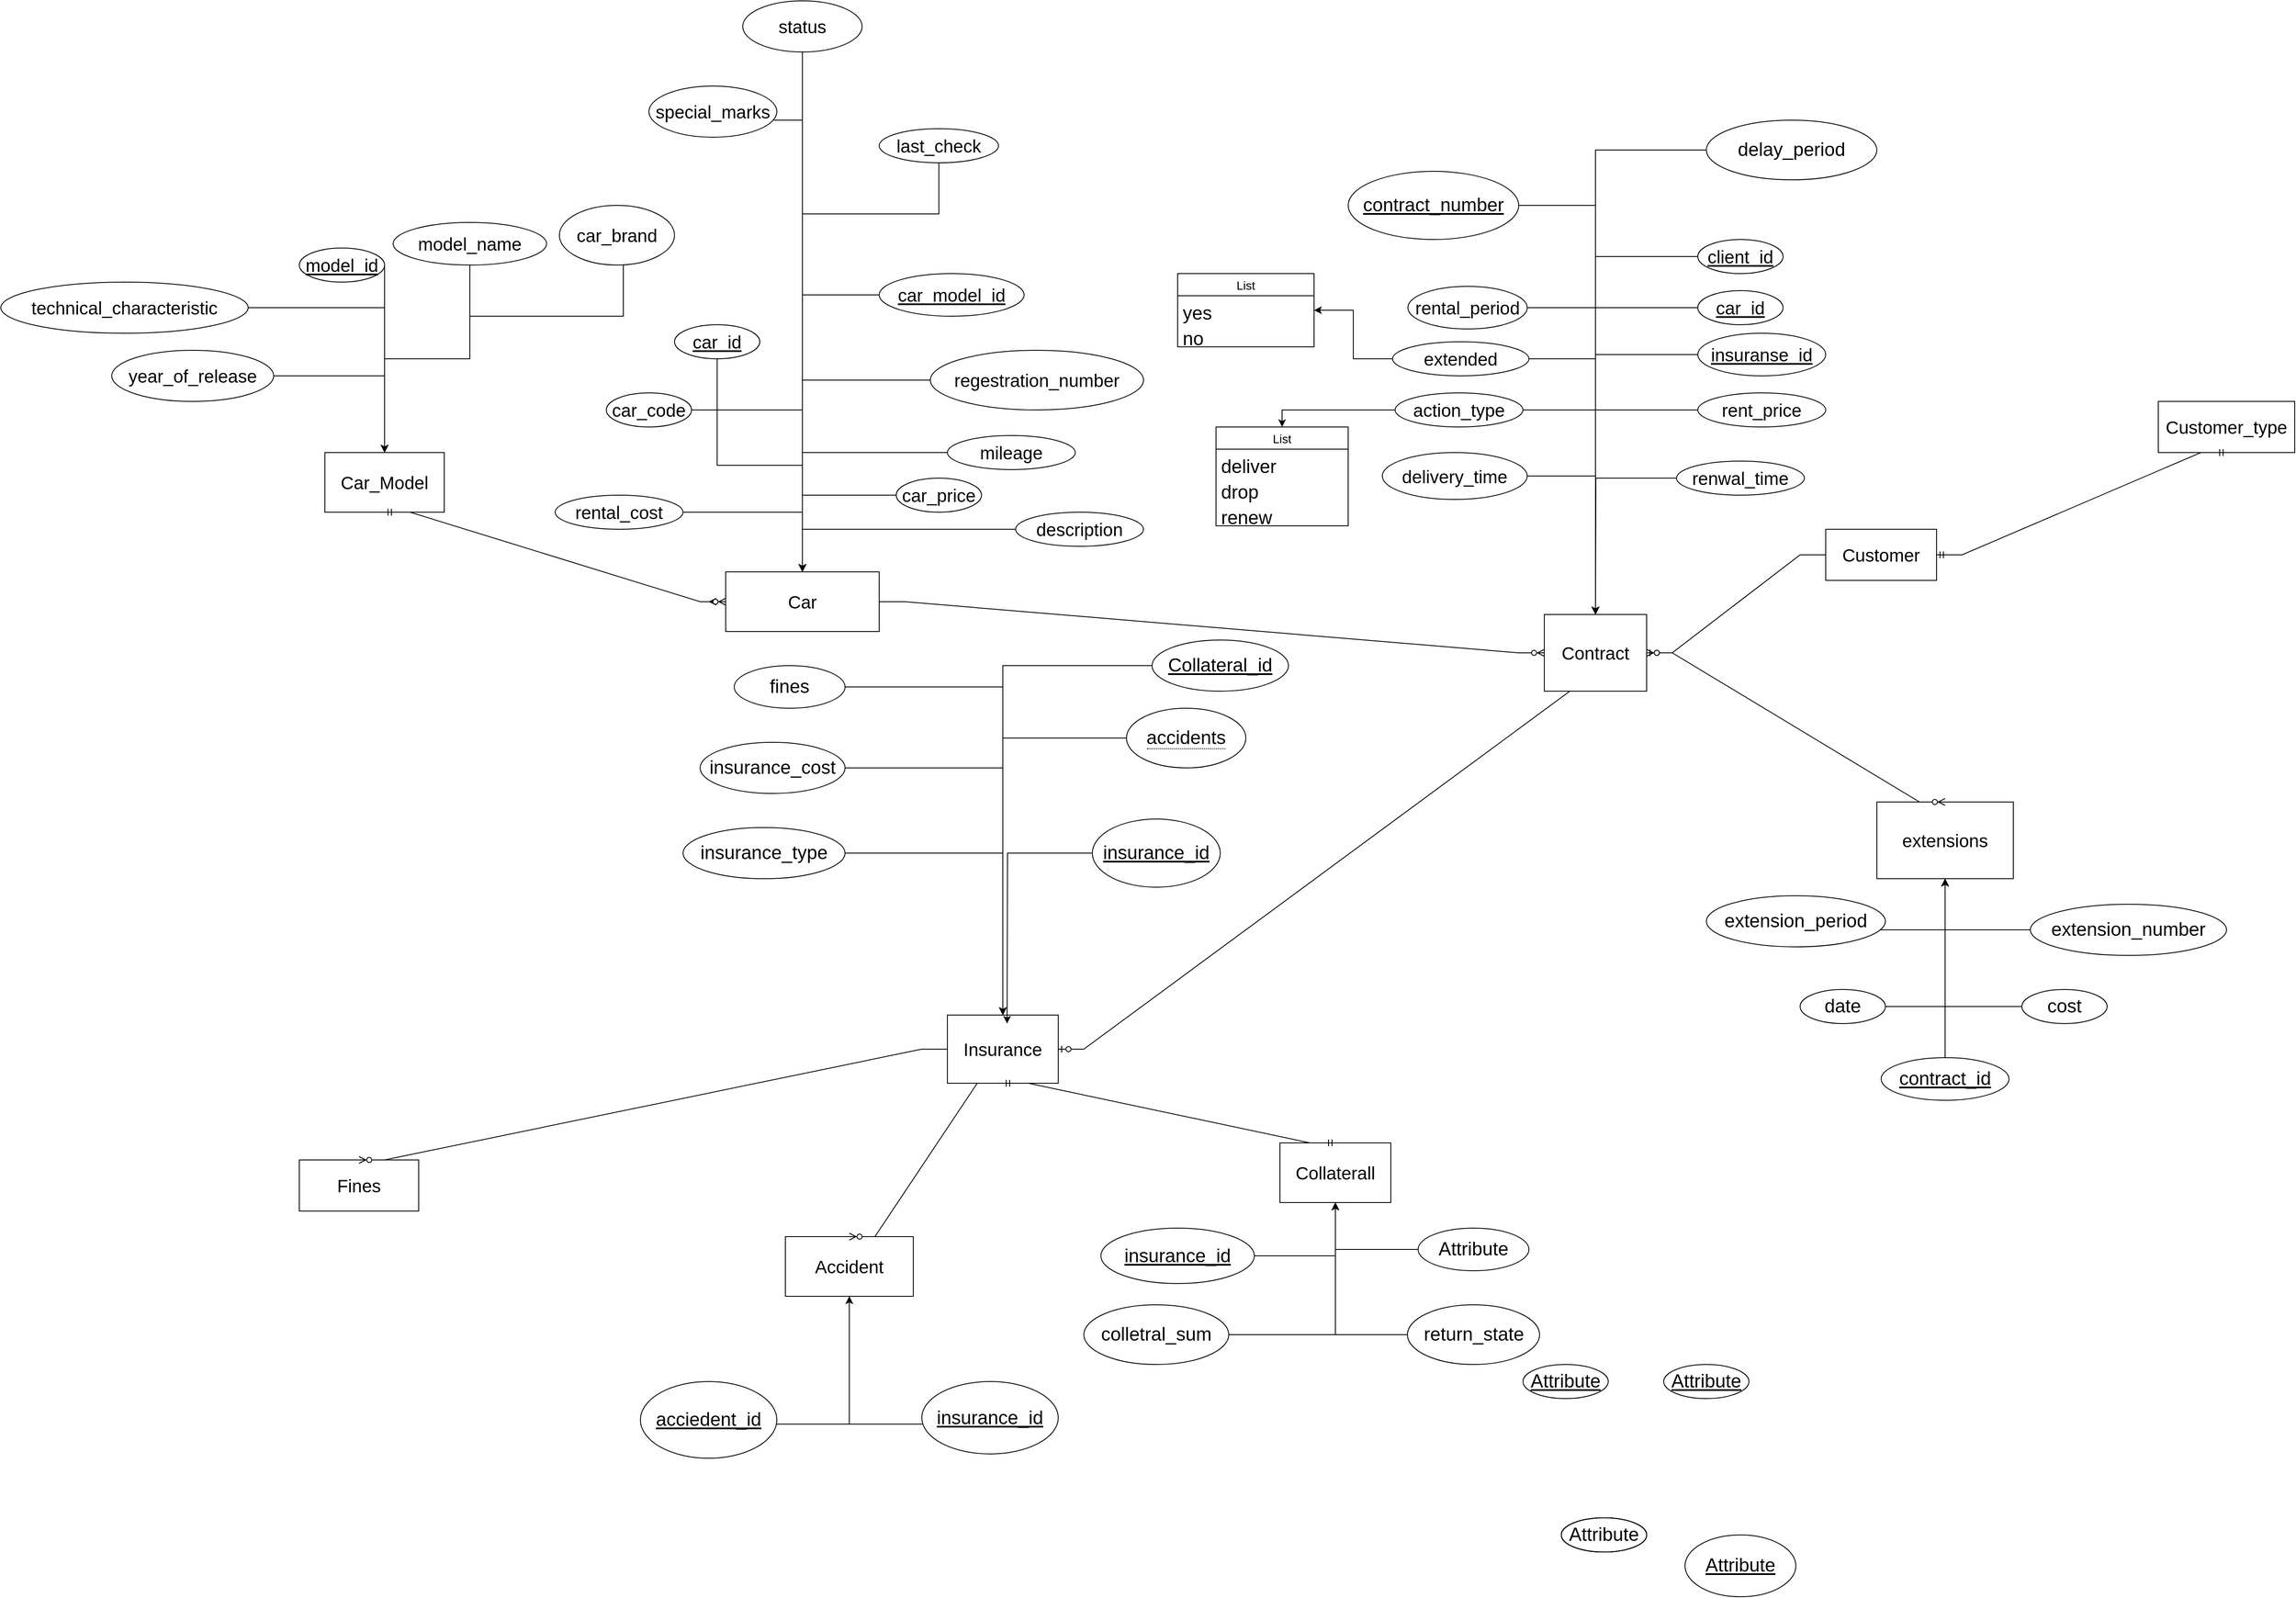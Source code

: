 <mxfile version="20.8.23" type="github">
  <diagram name="Page-1" id="c5Qs1fe_TahpSrvyswAb">
    <mxGraphModel dx="3450" dy="2068" grid="1" gridSize="10" guides="1" tooltips="1" connect="1" arrows="1" fold="1" page="1" pageScale="1" pageWidth="850" pageHeight="1100" math="0" shadow="0">
      <root>
        <mxCell id="0" />
        <mxCell id="1" parent="0" />
        <mxCell id="9st94taExiHI-cQ8P2Am-2" value="&lt;font style=&quot;font-size: 21px;&quot;&gt;Car_Model&lt;/font&gt;" style="whiteSpace=wrap;html=1;align=center;fontSize=21;" parent="1" vertex="1">
          <mxGeometry x="-700" y="90" width="140" height="70" as="geometry" />
        </mxCell>
        <mxCell id="jrU6bskP71OSV7Gtdk1E-54" style="edgeStyle=orthogonalEdgeStyle;rounded=0;orthogonalLoop=1;jettySize=auto;html=1;fontSize=21;" edge="1" parent="1" source="9st94taExiHI-cQ8P2Am-3">
          <mxGeometry relative="1" as="geometry">
            <mxPoint x="-250" y="265" as="targetPoint" />
          </mxGeometry>
        </mxCell>
        <mxCell id="9st94taExiHI-cQ8P2Am-3" value="Car" style="whiteSpace=wrap;html=1;align=center;fontSize=21;" parent="1" vertex="1">
          <mxGeometry x="-230" y="230" width="180" height="70" as="geometry" />
        </mxCell>
        <mxCell id="wySBqlVNY9lb9sF1hxtn-11" value="Insurance" style="whiteSpace=wrap;html=1;align=center;fontSize=21;" parent="1" vertex="1">
          <mxGeometry x="30" y="750" width="130" height="80" as="geometry" />
        </mxCell>
        <mxCell id="wySBqlVNY9lb9sF1hxtn-12" value="Customer" style="whiteSpace=wrap;html=1;align=center;fontSize=21;" parent="1" vertex="1">
          <mxGeometry x="1060" y="180" width="130" height="60" as="geometry" />
        </mxCell>
        <mxCell id="wySBqlVNY9lb9sF1hxtn-13" value="Customer_type" style="whiteSpace=wrap;html=1;align=center;fontSize=21;" parent="1" vertex="1">
          <mxGeometry x="1450" y="30" width="160" height="60" as="geometry" />
        </mxCell>
        <mxCell id="wySBqlVNY9lb9sF1hxtn-14" value="Contract" style="whiteSpace=wrap;html=1;align=center;fontSize=21;" parent="1" vertex="1">
          <mxGeometry x="730" y="280" width="120" height="90" as="geometry" />
        </mxCell>
        <mxCell id="wySBqlVNY9lb9sF1hxtn-29" value="Collaterall" style="whiteSpace=wrap;html=1;align=center;fontSize=21;" parent="1" vertex="1">
          <mxGeometry x="420" y="900" width="130" height="70" as="geometry" />
        </mxCell>
        <mxCell id="wySBqlVNY9lb9sF1hxtn-46" value="Accident" style="whiteSpace=wrap;html=1;align=center;fontSize=21;" parent="1" vertex="1">
          <mxGeometry x="-160" y="1010" width="150" height="70" as="geometry" />
        </mxCell>
        <mxCell id="wySBqlVNY9lb9sF1hxtn-47" value="Fines" style="whiteSpace=wrap;html=1;align=center;fontSize=21;" parent="1" vertex="1">
          <mxGeometry x="-730" y="920" width="140" height="60" as="geometry" />
        </mxCell>
        <mxCell id="jrU6bskP71OSV7Gtdk1E-12" value="" style="edgeStyle=entityRelationEdgeStyle;fontSize=21;html=1;endArrow=ERmandOne;startArrow=ERmandOne;rounded=0;exitX=0.5;exitY=1;exitDx=0;exitDy=0;" edge="1" parent="1" source="wySBqlVNY9lb9sF1hxtn-13" target="wySBqlVNY9lb9sF1hxtn-12">
          <mxGeometry width="100" height="100" relative="1" as="geometry">
            <mxPoint x="745" y="60" as="sourcePoint" />
            <mxPoint x="535" y="170" as="targetPoint" />
          </mxGeometry>
        </mxCell>
        <mxCell id="jrU6bskP71OSV7Gtdk1E-19" value="" style="edgeStyle=entityRelationEdgeStyle;fontSize=21;html=1;endArrow=ERmandOne;startArrow=ERmandOne;rounded=0;entryX=0.5;entryY=1;entryDx=0;entryDy=0;exitX=0.5;exitY=0;exitDx=0;exitDy=0;" edge="1" parent="1" source="wySBqlVNY9lb9sF1hxtn-29" target="wySBqlVNY9lb9sF1hxtn-11">
          <mxGeometry width="100" height="100" relative="1" as="geometry">
            <mxPoint x="130" y="820" as="sourcePoint" />
            <mxPoint x="230" y="720" as="targetPoint" />
          </mxGeometry>
        </mxCell>
        <mxCell id="jrU6bskP71OSV7Gtdk1E-21" value="" style="edgeStyle=entityRelationEdgeStyle;fontSize=12;html=1;endArrow=ERzeroToMany;endFill=1;rounded=0;exitX=1;exitY=0.5;exitDx=0;exitDy=0;entryX=0;entryY=0.5;entryDx=0;entryDy=0;" edge="1" parent="1" source="9st94taExiHI-cQ8P2Am-3" target="wySBqlVNY9lb9sF1hxtn-14">
          <mxGeometry width="100" height="100" relative="1" as="geometry">
            <mxPoint x="400" y="290" as="sourcePoint" />
            <mxPoint x="500" y="190" as="targetPoint" />
          </mxGeometry>
        </mxCell>
        <mxCell id="jrU6bskP71OSV7Gtdk1E-22" value="" style="edgeStyle=entityRelationEdgeStyle;fontSize=12;html=1;endArrow=ERzeroToMany;endFill=1;rounded=0;exitX=0;exitY=0.5;exitDx=0;exitDy=0;entryX=1;entryY=0.5;entryDx=0;entryDy=0;" edge="1" parent="1" source="wySBqlVNY9lb9sF1hxtn-12" target="wySBqlVNY9lb9sF1hxtn-14">
          <mxGeometry width="100" height="100" relative="1" as="geometry">
            <mxPoint x="400" y="290" as="sourcePoint" />
            <mxPoint x="500" y="190" as="targetPoint" />
          </mxGeometry>
        </mxCell>
        <mxCell id="jrU6bskP71OSV7Gtdk1E-36" style="edgeStyle=orthogonalEdgeStyle;rounded=0;orthogonalLoop=1;jettySize=auto;html=1;fontSize=21;" edge="1" parent="1" source="jrU6bskP71OSV7Gtdk1E-35" target="9st94taExiHI-cQ8P2Am-2">
          <mxGeometry relative="1" as="geometry" />
        </mxCell>
        <mxCell id="jrU6bskP71OSV7Gtdk1E-35" value="year_of_release" style="ellipse;whiteSpace=wrap;html=1;align=center;fontSize=21;" vertex="1" parent="1">
          <mxGeometry x="-950" y="-30" width="190" height="60" as="geometry" />
        </mxCell>
        <mxCell id="jrU6bskP71OSV7Gtdk1E-42" style="edgeStyle=orthogonalEdgeStyle;rounded=0;orthogonalLoop=1;jettySize=auto;html=1;entryX=0.5;entryY=0;entryDx=0;entryDy=0;fontSize=21;" edge="1" parent="1" source="jrU6bskP71OSV7Gtdk1E-38" target="9st94taExiHI-cQ8P2Am-2">
          <mxGeometry relative="1" as="geometry" />
        </mxCell>
        <mxCell id="jrU6bskP71OSV7Gtdk1E-38" value="model_name" style="ellipse;whiteSpace=wrap;html=1;align=center;fontSize=21;" vertex="1" parent="1">
          <mxGeometry x="-620" y="-180" width="180" height="50" as="geometry" />
        </mxCell>
        <mxCell id="jrU6bskP71OSV7Gtdk1E-44" style="edgeStyle=orthogonalEdgeStyle;rounded=0;orthogonalLoop=1;jettySize=auto;html=1;entryX=0.5;entryY=0;entryDx=0;entryDy=0;fontSize=21;" edge="1" parent="1" source="jrU6bskP71OSV7Gtdk1E-39" target="9st94taExiHI-cQ8P2Am-2">
          <mxGeometry relative="1" as="geometry">
            <Array as="points">
              <mxPoint x="-350" y="-70" />
              <mxPoint x="-530" y="-70" />
              <mxPoint x="-530" y="-20" />
              <mxPoint x="-630" y="-20" />
            </Array>
          </mxGeometry>
        </mxCell>
        <mxCell id="jrU6bskP71OSV7Gtdk1E-39" value="car_brand" style="ellipse;whiteSpace=wrap;html=1;align=center;fontSize=21;" vertex="1" parent="1">
          <mxGeometry x="-425" y="-200" width="135" height="70" as="geometry" />
        </mxCell>
        <mxCell id="jrU6bskP71OSV7Gtdk1E-41" style="edgeStyle=orthogonalEdgeStyle;rounded=0;orthogonalLoop=1;jettySize=auto;html=1;entryX=0.5;entryY=0;entryDx=0;entryDy=0;fontSize=21;" edge="1" parent="1" source="jrU6bskP71OSV7Gtdk1E-40" target="9st94taExiHI-cQ8P2Am-2">
          <mxGeometry relative="1" as="geometry">
            <Array as="points">
              <mxPoint x="-630" y="30" />
              <mxPoint x="-630" y="30" />
            </Array>
          </mxGeometry>
        </mxCell>
        <mxCell id="jrU6bskP71OSV7Gtdk1E-40" value="model_id" style="ellipse;whiteSpace=wrap;html=1;align=center;fontStyle=4;fontSize=21;" vertex="1" parent="1">
          <mxGeometry x="-730" y="-150" width="100" height="40" as="geometry" />
        </mxCell>
        <mxCell id="jrU6bskP71OSV7Gtdk1E-55" style="edgeStyle=orthogonalEdgeStyle;rounded=0;orthogonalLoop=1;jettySize=auto;html=1;fontSize=21;" edge="1" parent="1" source="jrU6bskP71OSV7Gtdk1E-45" target="9st94taExiHI-cQ8P2Am-3">
          <mxGeometry relative="1" as="geometry">
            <Array as="points">
              <mxPoint x="-140" y="80" />
              <mxPoint x="-140" y="80" />
            </Array>
          </mxGeometry>
        </mxCell>
        <mxCell id="jrU6bskP71OSV7Gtdk1E-45" value="car_model_id" style="ellipse;whiteSpace=wrap;html=1;align=center;fontStyle=4;fontSize=21;" vertex="1" parent="1">
          <mxGeometry x="-50" y="-120" width="170" height="50" as="geometry" />
        </mxCell>
        <mxCell id="jrU6bskP71OSV7Gtdk1E-60" style="edgeStyle=orthogonalEdgeStyle;rounded=0;orthogonalLoop=1;jettySize=auto;html=1;entryX=0.5;entryY=0;entryDx=0;entryDy=0;fontSize=21;" edge="1" parent="1" source="jrU6bskP71OSV7Gtdk1E-47" target="9st94taExiHI-cQ8P2Am-3">
          <mxGeometry relative="1" as="geometry" />
        </mxCell>
        <mxCell id="jrU6bskP71OSV7Gtdk1E-47" value="car_code" style="ellipse;whiteSpace=wrap;html=1;align=center;fontSize=21;" vertex="1" parent="1">
          <mxGeometry x="-370" y="20" width="100" height="40" as="geometry" />
        </mxCell>
        <mxCell id="jrU6bskP71OSV7Gtdk1E-57" style="edgeStyle=orthogonalEdgeStyle;rounded=0;orthogonalLoop=1;jettySize=auto;html=1;entryX=0.5;entryY=0;entryDx=0;entryDy=0;fontSize=21;" edge="1" parent="1" source="jrU6bskP71OSV7Gtdk1E-48" target="9st94taExiHI-cQ8P2Am-3">
          <mxGeometry relative="1" as="geometry" />
        </mxCell>
        <mxCell id="jrU6bskP71OSV7Gtdk1E-48" value="mileage" style="ellipse;whiteSpace=wrap;html=1;align=center;fontSize=21;" vertex="1" parent="1">
          <mxGeometry x="30" y="70" width="150" height="40" as="geometry" />
        </mxCell>
        <mxCell id="jrU6bskP71OSV7Gtdk1E-59" style="edgeStyle=orthogonalEdgeStyle;rounded=0;orthogonalLoop=1;jettySize=auto;html=1;fontSize=21;" edge="1" parent="1" source="jrU6bskP71OSV7Gtdk1E-49" target="9st94taExiHI-cQ8P2Am-3">
          <mxGeometry relative="1" as="geometry" />
        </mxCell>
        <mxCell id="jrU6bskP71OSV7Gtdk1E-49" value="regestration_number" style="ellipse;whiteSpace=wrap;html=1;align=center;fontSize=21;" vertex="1" parent="1">
          <mxGeometry x="10" y="-30" width="250" height="70" as="geometry" />
        </mxCell>
        <mxCell id="jrU6bskP71OSV7Gtdk1E-61" style="edgeStyle=orthogonalEdgeStyle;rounded=0;orthogonalLoop=1;jettySize=auto;html=1;entryX=0.5;entryY=0;entryDx=0;entryDy=0;fontSize=21;" edge="1" parent="1" source="jrU6bskP71OSV7Gtdk1E-50" target="9st94taExiHI-cQ8P2Am-3">
          <mxGeometry relative="1" as="geometry" />
        </mxCell>
        <mxCell id="jrU6bskP71OSV7Gtdk1E-50" value="rental_cost" style="ellipse;whiteSpace=wrap;html=1;align=center;fontSize=21;" vertex="1" parent="1">
          <mxGeometry x="-430" y="140" width="150" height="40" as="geometry" />
        </mxCell>
        <mxCell id="jrU6bskP71OSV7Gtdk1E-58" style="edgeStyle=orthogonalEdgeStyle;rounded=0;orthogonalLoop=1;jettySize=auto;html=1;entryX=0.5;entryY=0;entryDx=0;entryDy=0;fontSize=21;" edge="1" parent="1" source="jrU6bskP71OSV7Gtdk1E-51" target="9st94taExiHI-cQ8P2Am-3">
          <mxGeometry relative="1" as="geometry" />
        </mxCell>
        <mxCell id="jrU6bskP71OSV7Gtdk1E-51" value="car_price" style="ellipse;whiteSpace=wrap;html=1;align=center;fontSize=21;" vertex="1" parent="1">
          <mxGeometry x="-30" y="120" width="100" height="40" as="geometry" />
        </mxCell>
        <mxCell id="jrU6bskP71OSV7Gtdk1E-56" style="edgeStyle=orthogonalEdgeStyle;rounded=0;orthogonalLoop=1;jettySize=auto;html=1;fontSize=21;" edge="1" parent="1" source="jrU6bskP71OSV7Gtdk1E-52" target="9st94taExiHI-cQ8P2Am-3">
          <mxGeometry relative="1" as="geometry" />
        </mxCell>
        <mxCell id="jrU6bskP71OSV7Gtdk1E-52" value="car_id" style="ellipse;whiteSpace=wrap;html=1;align=center;fontStyle=4;fontSize=21;" vertex="1" parent="1">
          <mxGeometry x="-290" y="-60" width="100" height="40" as="geometry" />
        </mxCell>
        <mxCell id="jrU6bskP71OSV7Gtdk1E-53" value="" style="edgeStyle=entityRelationEdgeStyle;fontSize=12;html=1;endArrow=ERzeroToMany;startArrow=ERmandOne;rounded=0;exitX=0.5;exitY=1;exitDx=0;exitDy=0;" edge="1" parent="1" source="9st94taExiHI-cQ8P2Am-2" target="9st94taExiHI-cQ8P2Am-3">
          <mxGeometry width="100" height="100" relative="1" as="geometry">
            <mxPoint x="-720" y="210" as="sourcePoint" />
            <mxPoint x="-230" y="260" as="targetPoint" />
          </mxGeometry>
        </mxCell>
        <mxCell id="jrU6bskP71OSV7Gtdk1E-66" style="edgeStyle=orthogonalEdgeStyle;rounded=0;orthogonalLoop=1;jettySize=auto;html=1;entryX=0.5;entryY=0;entryDx=0;entryDy=0;fontSize=21;" edge="1" parent="1" source="jrU6bskP71OSV7Gtdk1E-62" target="9st94taExiHI-cQ8P2Am-2">
          <mxGeometry relative="1" as="geometry" />
        </mxCell>
        <mxCell id="jrU6bskP71OSV7Gtdk1E-62" value="technical_characteristic" style="ellipse;whiteSpace=wrap;html=1;align=center;fontSize=21;" vertex="1" parent="1">
          <mxGeometry x="-1080" y="-110" width="290" height="60" as="geometry" />
        </mxCell>
        <mxCell id="jrU6bskP71OSV7Gtdk1E-70" style="edgeStyle=orthogonalEdgeStyle;rounded=0;orthogonalLoop=1;jettySize=auto;html=1;entryX=0.5;entryY=0;entryDx=0;entryDy=0;fontSize=21;" edge="1" parent="1" source="jrU6bskP71OSV7Gtdk1E-67" target="9st94taExiHI-cQ8P2Am-3">
          <mxGeometry relative="1" as="geometry">
            <Array as="points">
              <mxPoint x="20" y="-190" />
              <mxPoint x="-140" y="-190" />
            </Array>
          </mxGeometry>
        </mxCell>
        <mxCell id="jrU6bskP71OSV7Gtdk1E-67" value="last_check" style="ellipse;whiteSpace=wrap;html=1;align=center;fontSize=21;" vertex="1" parent="1">
          <mxGeometry x="-50" y="-290" width="140" height="40" as="geometry" />
        </mxCell>
        <mxCell id="jrU6bskP71OSV7Gtdk1E-71" style="edgeStyle=orthogonalEdgeStyle;rounded=0;orthogonalLoop=1;jettySize=auto;html=1;entryX=0.5;entryY=0;entryDx=0;entryDy=0;fontSize=21;" edge="1" parent="1" source="jrU6bskP71OSV7Gtdk1E-68" target="9st94taExiHI-cQ8P2Am-3">
          <mxGeometry relative="1" as="geometry" />
        </mxCell>
        <mxCell id="jrU6bskP71OSV7Gtdk1E-68" value="description" style="ellipse;whiteSpace=wrap;html=1;align=center;fontSize=21;" vertex="1" parent="1">
          <mxGeometry x="110" y="160" width="150" height="40" as="geometry" />
        </mxCell>
        <mxCell id="jrU6bskP71OSV7Gtdk1E-74" style="edgeStyle=orthogonalEdgeStyle;rounded=0;orthogonalLoop=1;jettySize=auto;html=1;entryX=0.5;entryY=0;entryDx=0;entryDy=0;fontSize=21;" edge="1" parent="1" source="jrU6bskP71OSV7Gtdk1E-73" target="9st94taExiHI-cQ8P2Am-3">
          <mxGeometry relative="1" as="geometry">
            <Array as="points">
              <mxPoint x="-140" y="-300" />
            </Array>
          </mxGeometry>
        </mxCell>
        <mxCell id="jrU6bskP71OSV7Gtdk1E-73" value="special_marks" style="ellipse;whiteSpace=wrap;html=1;align=center;fontSize=21;" vertex="1" parent="1">
          <mxGeometry x="-320" y="-340" width="150" height="60" as="geometry" />
        </mxCell>
        <mxCell id="jrU6bskP71OSV7Gtdk1E-78" style="edgeStyle=orthogonalEdgeStyle;rounded=0;orthogonalLoop=1;jettySize=auto;html=1;fontSize=21;" edge="1" parent="1" source="jrU6bskP71OSV7Gtdk1E-76" target="9st94taExiHI-cQ8P2Am-3">
          <mxGeometry relative="1" as="geometry" />
        </mxCell>
        <mxCell id="jrU6bskP71OSV7Gtdk1E-76" value="status" style="ellipse;whiteSpace=wrap;html=1;align=center;fontSize=21;" vertex="1" parent="1">
          <mxGeometry x="-210" y="-440" width="140" height="60" as="geometry" />
        </mxCell>
        <mxCell id="jrU6bskP71OSV7Gtdk1E-105" style="edgeStyle=orthogonalEdgeStyle;rounded=0;orthogonalLoop=1;jettySize=auto;html=1;fontSize=21;" edge="1" parent="1" source="jrU6bskP71OSV7Gtdk1E-88" target="wySBqlVNY9lb9sF1hxtn-14">
          <mxGeometry relative="1" as="geometry" />
        </mxCell>
        <mxCell id="jrU6bskP71OSV7Gtdk1E-88" value="rental_period" style="ellipse;whiteSpace=wrap;html=1;align=center;fontSize=21;" vertex="1" parent="1">
          <mxGeometry x="570" y="-105" width="140" height="50" as="geometry" />
        </mxCell>
        <mxCell id="jrU6bskP71OSV7Gtdk1E-98" style="edgeStyle=orthogonalEdgeStyle;rounded=0;orthogonalLoop=1;jettySize=auto;html=1;entryX=0.5;entryY=0;entryDx=0;entryDy=0;fontSize=21;" edge="1" parent="1" source="jrU6bskP71OSV7Gtdk1E-89" target="wySBqlVNY9lb9sF1hxtn-14">
          <mxGeometry relative="1" as="geometry" />
        </mxCell>
        <mxCell id="jrU6bskP71OSV7Gtdk1E-89" value="delivery_time" style="ellipse;whiteSpace=wrap;html=1;align=center;fontSize=21;" vertex="1" parent="1">
          <mxGeometry x="540" y="90" width="170" height="55" as="geometry" />
        </mxCell>
        <mxCell id="jrU6bskP71OSV7Gtdk1E-106" style="edgeStyle=orthogonalEdgeStyle;rounded=0;orthogonalLoop=1;jettySize=auto;html=1;entryX=0.5;entryY=0;entryDx=0;entryDy=0;fontSize=21;" edge="1" parent="1" source="jrU6bskP71OSV7Gtdk1E-90" target="wySBqlVNY9lb9sF1hxtn-14">
          <mxGeometry relative="1" as="geometry" />
        </mxCell>
        <mxCell id="jrU6bskP71OSV7Gtdk1E-90" value="car_id" style="ellipse;whiteSpace=wrap;html=1;align=center;fontStyle=4;fontSize=21;" vertex="1" parent="1">
          <mxGeometry x="910" y="-100" width="100" height="40" as="geometry" />
        </mxCell>
        <mxCell id="jrU6bskP71OSV7Gtdk1E-107" style="edgeStyle=orthogonalEdgeStyle;rounded=0;orthogonalLoop=1;jettySize=auto;html=1;fontSize=21;" edge="1" parent="1" source="jrU6bskP71OSV7Gtdk1E-91" target="wySBqlVNY9lb9sF1hxtn-14">
          <mxGeometry relative="1" as="geometry" />
        </mxCell>
        <mxCell id="jrU6bskP71OSV7Gtdk1E-91" value="client_id" style="ellipse;whiteSpace=wrap;html=1;align=center;fontStyle=4;fontSize=21;" vertex="1" parent="1">
          <mxGeometry x="910" y="-160" width="100" height="40" as="geometry" />
        </mxCell>
        <mxCell id="jrU6bskP71OSV7Gtdk1E-104" style="edgeStyle=orthogonalEdgeStyle;rounded=0;orthogonalLoop=1;jettySize=auto;html=1;entryX=0.5;entryY=0;entryDx=0;entryDy=0;fontSize=21;" edge="1" parent="1" source="jrU6bskP71OSV7Gtdk1E-92" target="wySBqlVNY9lb9sF1hxtn-14">
          <mxGeometry relative="1" as="geometry" />
        </mxCell>
        <mxCell id="jrU6bskP71OSV7Gtdk1E-92" value="insuranse_id" style="ellipse;whiteSpace=wrap;html=1;align=center;fontStyle=4;fontSize=21;" vertex="1" parent="1">
          <mxGeometry x="910" y="-50" width="150" height="50" as="geometry" />
        </mxCell>
        <mxCell id="jrU6bskP71OSV7Gtdk1E-101" style="edgeStyle=orthogonalEdgeStyle;rounded=0;orthogonalLoop=1;jettySize=auto;html=1;entryX=0.5;entryY=0;entryDx=0;entryDy=0;fontSize=21;" edge="1" parent="1" source="jrU6bskP71OSV7Gtdk1E-93" target="wySBqlVNY9lb9sF1hxtn-14">
          <mxGeometry relative="1" as="geometry" />
        </mxCell>
        <mxCell id="jrU6bskP71OSV7Gtdk1E-93" value="rent_price" style="ellipse;whiteSpace=wrap;html=1;align=center;fontSize=21;" vertex="1" parent="1">
          <mxGeometry x="910" y="20" width="150" height="40" as="geometry" />
        </mxCell>
        <mxCell id="jrU6bskP71OSV7Gtdk1E-100" style="edgeStyle=orthogonalEdgeStyle;rounded=0;orthogonalLoop=1;jettySize=auto;html=1;entryX=0.5;entryY=0;entryDx=0;entryDy=0;fontSize=21;" edge="1" parent="1" source="jrU6bskP71OSV7Gtdk1E-94" target="wySBqlVNY9lb9sF1hxtn-14">
          <mxGeometry relative="1" as="geometry" />
        </mxCell>
        <mxCell id="jrU6bskP71OSV7Gtdk1E-133" style="edgeStyle=orthogonalEdgeStyle;rounded=0;orthogonalLoop=1;jettySize=auto;html=1;entryX=0.5;entryY=0;entryDx=0;entryDy=0;fontSize=34;" edge="1" parent="1" source="jrU6bskP71OSV7Gtdk1E-94" target="jrU6bskP71OSV7Gtdk1E-128">
          <mxGeometry relative="1" as="geometry" />
        </mxCell>
        <mxCell id="jrU6bskP71OSV7Gtdk1E-94" value="action_type" style="ellipse;whiteSpace=wrap;html=1;align=center;fontSize=21;" vertex="1" parent="1">
          <mxGeometry x="555" y="20" width="150" height="40" as="geometry" />
        </mxCell>
        <mxCell id="jrU6bskP71OSV7Gtdk1E-99" style="edgeStyle=orthogonalEdgeStyle;rounded=0;orthogonalLoop=1;jettySize=auto;html=1;fontSize=21;" edge="1" parent="1" source="jrU6bskP71OSV7Gtdk1E-95">
          <mxGeometry relative="1" as="geometry">
            <mxPoint x="790.0" y="280" as="targetPoint" />
          </mxGeometry>
        </mxCell>
        <mxCell id="jrU6bskP71OSV7Gtdk1E-95" value="renwal_time" style="ellipse;whiteSpace=wrap;html=1;align=center;fontSize=21;" vertex="1" parent="1">
          <mxGeometry x="885" y="100" width="150" height="40" as="geometry" />
        </mxCell>
        <mxCell id="jrU6bskP71OSV7Gtdk1E-103" style="edgeStyle=orthogonalEdgeStyle;rounded=0;orthogonalLoop=1;jettySize=auto;html=1;entryX=0.5;entryY=0;entryDx=0;entryDy=0;fontSize=21;" edge="1" parent="1" source="jrU6bskP71OSV7Gtdk1E-96" target="wySBqlVNY9lb9sF1hxtn-14">
          <mxGeometry relative="1" as="geometry" />
        </mxCell>
        <mxCell id="jrU6bskP71OSV7Gtdk1E-134" style="edgeStyle=orthogonalEdgeStyle;rounded=0;orthogonalLoop=1;jettySize=auto;html=1;fontSize=22;" edge="1" parent="1" source="jrU6bskP71OSV7Gtdk1E-96" target="jrU6bskP71OSV7Gtdk1E-135">
          <mxGeometry relative="1" as="geometry">
            <mxPoint x="440" y="-70" as="targetPoint" />
          </mxGeometry>
        </mxCell>
        <mxCell id="jrU6bskP71OSV7Gtdk1E-96" value="extended" style="ellipse;whiteSpace=wrap;html=1;align=center;fontSize=21;" vertex="1" parent="1">
          <mxGeometry x="552" y="-40" width="160" height="40" as="geometry" />
        </mxCell>
        <mxCell id="jrU6bskP71OSV7Gtdk1E-124" value="extensions" style="whiteSpace=wrap;html=1;align=center;fontSize=21;" vertex="1" parent="1">
          <mxGeometry x="1120" y="500" width="160" height="90" as="geometry" />
        </mxCell>
        <mxCell id="jrU6bskP71OSV7Gtdk1E-126" value="" style="edgeStyle=entityRelationEdgeStyle;fontSize=12;html=1;endArrow=ERzeroToMany;startArrow=ERzeroToOne;rounded=0;exitX=1;exitY=0.5;exitDx=0;exitDy=0;entryX=0.5;entryY=0;entryDx=0;entryDy=0;" edge="1" parent="1" source="wySBqlVNY9lb9sF1hxtn-14" target="jrU6bskP71OSV7Gtdk1E-124">
          <mxGeometry width="100" height="100" relative="1" as="geometry">
            <mxPoint x="935" y="490" as="sourcePoint" />
            <mxPoint x="1035" y="390" as="targetPoint" />
          </mxGeometry>
        </mxCell>
        <mxCell id="jrU6bskP71OSV7Gtdk1E-128" value="List" style="swimlane;fontStyle=0;childLayout=stackLayout;horizontal=1;startSize=26;horizontalStack=0;resizeParent=1;resizeParentMax=0;resizeLast=0;collapsible=1;marginBottom=0;align=center;fontSize=14;" vertex="1" parent="1">
          <mxGeometry x="345" y="60" width="155" height="116" as="geometry" />
        </mxCell>
        <mxCell id="jrU6bskP71OSV7Gtdk1E-129" value="deliver" style="text;strokeColor=none;fillColor=none;spacingLeft=4;spacingRight=4;overflow=hidden;rotatable=0;points=[[0,0.5],[1,0.5]];portConstraint=eastwest;fontSize=22;" vertex="1" parent="jrU6bskP71OSV7Gtdk1E-128">
          <mxGeometry y="26" width="155" height="30" as="geometry" />
        </mxCell>
        <mxCell id="jrU6bskP71OSV7Gtdk1E-130" value="drop" style="text;strokeColor=none;fillColor=none;spacingLeft=4;spacingRight=4;overflow=hidden;rotatable=0;points=[[0,0.5],[1,0.5]];portConstraint=eastwest;fontSize=22;" vertex="1" parent="jrU6bskP71OSV7Gtdk1E-128">
          <mxGeometry y="56" width="155" height="30" as="geometry" />
        </mxCell>
        <mxCell id="jrU6bskP71OSV7Gtdk1E-131" value="renew" style="text;strokeColor=none;fillColor=none;spacingLeft=4;spacingRight=4;overflow=hidden;rotatable=0;points=[[0,0.5],[1,0.5]];portConstraint=eastwest;fontSize=22;" vertex="1" parent="jrU6bskP71OSV7Gtdk1E-128">
          <mxGeometry y="86" width="155" height="30" as="geometry" />
        </mxCell>
        <mxCell id="jrU6bskP71OSV7Gtdk1E-135" value="List" style="swimlane;fontStyle=0;childLayout=stackLayout;horizontal=1;startSize=26;horizontalStack=0;resizeParent=1;resizeParentMax=0;resizeLast=0;collapsible=1;marginBottom=0;align=center;fontSize=14;" vertex="1" parent="1">
          <mxGeometry x="300" y="-120" width="160" height="86" as="geometry" />
        </mxCell>
        <mxCell id="jrU6bskP71OSV7Gtdk1E-136" value="yes" style="text;strokeColor=none;fillColor=none;spacingLeft=4;spacingRight=4;overflow=hidden;rotatable=0;points=[[0,0.5],[1,0.5]];portConstraint=eastwest;fontSize=22;" vertex="1" parent="jrU6bskP71OSV7Gtdk1E-135">
          <mxGeometry y="26" width="160" height="30" as="geometry" />
        </mxCell>
        <mxCell id="jrU6bskP71OSV7Gtdk1E-137" value="no" style="text;strokeColor=none;fillColor=none;spacingLeft=4;spacingRight=4;overflow=hidden;rotatable=0;points=[[0,0.5],[1,0.5]];portConstraint=eastwest;fontSize=22;" vertex="1" parent="jrU6bskP71OSV7Gtdk1E-135">
          <mxGeometry y="56" width="160" height="30" as="geometry" />
        </mxCell>
        <mxCell id="jrU6bskP71OSV7Gtdk1E-141" style="edgeStyle=orthogonalEdgeStyle;rounded=0;orthogonalLoop=1;jettySize=auto;html=1;fontSize=22;" edge="1" parent="1" source="jrU6bskP71OSV7Gtdk1E-140" target="wySBqlVNY9lb9sF1hxtn-14">
          <mxGeometry relative="1" as="geometry" />
        </mxCell>
        <mxCell id="jrU6bskP71OSV7Gtdk1E-140" value="contract_number" style="ellipse;whiteSpace=wrap;html=1;align=center;fontStyle=4;fontSize=22;" vertex="1" parent="1">
          <mxGeometry x="500" y="-240" width="200" height="80" as="geometry" />
        </mxCell>
        <mxCell id="jrU6bskP71OSV7Gtdk1E-156" style="edgeStyle=orthogonalEdgeStyle;rounded=0;orthogonalLoop=1;jettySize=auto;html=1;entryX=0.5;entryY=1;entryDx=0;entryDy=0;fontSize=22;" edge="1" parent="1" source="jrU6bskP71OSV7Gtdk1E-162" target="jrU6bskP71OSV7Gtdk1E-124">
          <mxGeometry relative="1" as="geometry">
            <mxPoint x="1280.0" y="650.043" as="sourcePoint" />
            <Array as="points">
              <mxPoint x="1200" y="650" />
            </Array>
          </mxGeometry>
        </mxCell>
        <mxCell id="jrU6bskP71OSV7Gtdk1E-159" style="edgeStyle=orthogonalEdgeStyle;rounded=0;orthogonalLoop=1;jettySize=auto;html=1;entryX=0.5;entryY=1;entryDx=0;entryDy=0;fontSize=22;" edge="1" parent="1" source="jrU6bskP71OSV7Gtdk1E-147" target="jrU6bskP71OSV7Gtdk1E-124">
          <mxGeometry relative="1" as="geometry">
            <Array as="points">
              <mxPoint x="1200" y="740" />
            </Array>
          </mxGeometry>
        </mxCell>
        <mxCell id="jrU6bskP71OSV7Gtdk1E-147" value="date" style="ellipse;whiteSpace=wrap;html=1;align=center;fontSize=22;" vertex="1" parent="1">
          <mxGeometry x="1030" y="720" width="100" height="40" as="geometry" />
        </mxCell>
        <mxCell id="jrU6bskP71OSV7Gtdk1E-158" style="edgeStyle=orthogonalEdgeStyle;rounded=0;orthogonalLoop=1;jettySize=auto;html=1;entryX=0.5;entryY=1;entryDx=0;entryDy=0;fontSize=22;" edge="1" parent="1" source="jrU6bskP71OSV7Gtdk1E-148" target="jrU6bskP71OSV7Gtdk1E-124">
          <mxGeometry relative="1" as="geometry" />
        </mxCell>
        <mxCell id="jrU6bskP71OSV7Gtdk1E-148" value="cost" style="ellipse;whiteSpace=wrap;html=1;align=center;fontSize=22;" vertex="1" parent="1">
          <mxGeometry x="1290" y="720" width="100" height="40" as="geometry" />
        </mxCell>
        <mxCell id="jrU6bskP71OSV7Gtdk1E-157" style="edgeStyle=orthogonalEdgeStyle;rounded=0;orthogonalLoop=1;jettySize=auto;html=1;entryX=0.5;entryY=1;entryDx=0;entryDy=0;fontSize=22;" edge="1" parent="1" source="jrU6bskP71OSV7Gtdk1E-149" target="jrU6bskP71OSV7Gtdk1E-124">
          <mxGeometry relative="1" as="geometry">
            <Array as="points">
              <mxPoint x="1200" y="650" />
            </Array>
          </mxGeometry>
        </mxCell>
        <mxCell id="jrU6bskP71OSV7Gtdk1E-149" value="extension_period" style="ellipse;whiteSpace=wrap;html=1;align=center;fontSize=22;" vertex="1" parent="1">
          <mxGeometry x="920" y="610" width="210" height="60" as="geometry" />
        </mxCell>
        <mxCell id="jrU6bskP71OSV7Gtdk1E-161" style="edgeStyle=orthogonalEdgeStyle;rounded=0;orthogonalLoop=1;jettySize=auto;html=1;fontSize=22;" edge="1" parent="1" source="jrU6bskP71OSV7Gtdk1E-160" target="jrU6bskP71OSV7Gtdk1E-124">
          <mxGeometry relative="1" as="geometry">
            <Array as="points">
              <mxPoint x="1200" y="750" />
              <mxPoint x="1200" y="750" />
            </Array>
          </mxGeometry>
        </mxCell>
        <mxCell id="jrU6bskP71OSV7Gtdk1E-160" value="contract_id" style="ellipse;whiteSpace=wrap;html=1;align=center;fontStyle=4;fontSize=22;" vertex="1" parent="1">
          <mxGeometry x="1125" y="800" width="150" height="50" as="geometry" />
        </mxCell>
        <mxCell id="jrU6bskP71OSV7Gtdk1E-162" value="extension_number" style="ellipse;whiteSpace=wrap;html=1;align=center;fontSize=22;" vertex="1" parent="1">
          <mxGeometry x="1300" y="620" width="230" height="60" as="geometry" />
        </mxCell>
        <mxCell id="jrU6bskP71OSV7Gtdk1E-164" style="edgeStyle=orthogonalEdgeStyle;rounded=0;orthogonalLoop=1;jettySize=auto;html=1;entryX=0.5;entryY=0;entryDx=0;entryDy=0;fontSize=22;" edge="1" parent="1" source="jrU6bskP71OSV7Gtdk1E-163" target="wySBqlVNY9lb9sF1hxtn-14">
          <mxGeometry relative="1" as="geometry" />
        </mxCell>
        <mxCell id="jrU6bskP71OSV7Gtdk1E-163" value="delay_period" style="ellipse;whiteSpace=wrap;html=1;align=center;fontSize=22;" vertex="1" parent="1">
          <mxGeometry x="920" y="-300" width="200" height="70" as="geometry" />
        </mxCell>
        <mxCell id="jrU6bskP71OSV7Gtdk1E-170" value="" style="edgeStyle=entityRelationEdgeStyle;fontSize=12;html=1;endArrow=ERzeroToMany;endFill=1;rounded=0;exitX=0.5;exitY=1;exitDx=0;exitDy=0;entryX=0.5;entryY=0;entryDx=0;entryDy=0;" edge="1" parent="1" source="wySBqlVNY9lb9sF1hxtn-11" target="wySBqlVNY9lb9sF1hxtn-46">
          <mxGeometry width="100" height="100" relative="1" as="geometry">
            <mxPoint x="-160" y="740" as="sourcePoint" />
            <mxPoint x="-60" y="640" as="targetPoint" />
          </mxGeometry>
        </mxCell>
        <mxCell id="jrU6bskP71OSV7Gtdk1E-171" value="" style="edgeStyle=entityRelationEdgeStyle;fontSize=12;html=1;endArrow=ERzeroToMany;endFill=1;rounded=0;entryX=0.5;entryY=0;entryDx=0;entryDy=0;exitX=0;exitY=0.5;exitDx=0;exitDy=0;" edge="1" parent="1" source="wySBqlVNY9lb9sF1hxtn-11" target="wySBqlVNY9lb9sF1hxtn-47">
          <mxGeometry width="100" height="100" relative="1" as="geometry">
            <mxPoint x="-600" y="620" as="sourcePoint" />
            <mxPoint x="-500" y="520" as="targetPoint" />
          </mxGeometry>
        </mxCell>
        <mxCell id="jrU6bskP71OSV7Gtdk1E-214" style="edgeStyle=orthogonalEdgeStyle;rounded=0;orthogonalLoop=1;jettySize=auto;html=1;fontSize=22;" edge="1" parent="1" source="jrU6bskP71OSV7Gtdk1E-172" target="wySBqlVNY9lb9sF1hxtn-11">
          <mxGeometry relative="1" as="geometry" />
        </mxCell>
        <mxCell id="jrU6bskP71OSV7Gtdk1E-172" value="insurance_type" style="ellipse;whiteSpace=wrap;html=1;align=center;fontSize=22;" vertex="1" parent="1">
          <mxGeometry x="-280" y="530" width="190" height="60" as="geometry" />
        </mxCell>
        <mxCell id="jrU6bskP71OSV7Gtdk1E-223" style="edgeStyle=orthogonalEdgeStyle;rounded=0;orthogonalLoop=1;jettySize=auto;html=1;fontSize=22;" edge="1" parent="1" source="jrU6bskP71OSV7Gtdk1E-173">
          <mxGeometry relative="1" as="geometry">
            <mxPoint x="100" y="760" as="targetPoint" />
          </mxGeometry>
        </mxCell>
        <mxCell id="jrU6bskP71OSV7Gtdk1E-173" value="insurance_id" style="ellipse;whiteSpace=wrap;html=1;align=center;fontStyle=4;fontSize=22;" vertex="1" parent="1">
          <mxGeometry x="200" y="520" width="150" height="80" as="geometry" />
        </mxCell>
        <mxCell id="jrU6bskP71OSV7Gtdk1E-195" value="Attribute" style="ellipse;whiteSpace=wrap;html=1;align=center;fontStyle=4;fontSize=22;" vertex="1" parent="1">
          <mxGeometry x="705" y="1160" width="100" height="40" as="geometry" />
        </mxCell>
        <mxCell id="jrU6bskP71OSV7Gtdk1E-196" value="Attribute" style="ellipse;whiteSpace=wrap;html=1;align=center;fontStyle=4;fontSize=22;" vertex="1" parent="1">
          <mxGeometry x="870" y="1160" width="100" height="40" as="geometry" />
        </mxCell>
        <mxCell id="jrU6bskP71OSV7Gtdk1E-198" value="Attribute" style="ellipse;whiteSpace=wrap;html=1;align=center;fontStyle=4;fontSize=22;" vertex="1" parent="1">
          <mxGeometry x="895" y="1360" width="130" height="72.5" as="geometry" />
        </mxCell>
        <mxCell id="jrU6bskP71OSV7Gtdk1E-244" style="edgeStyle=orthogonalEdgeStyle;rounded=0;orthogonalLoop=1;jettySize=auto;html=1;entryX=0.5;entryY=1;entryDx=0;entryDy=0;fontSize=22;" edge="1" parent="1" source="jrU6bskP71OSV7Gtdk1E-199" target="wySBqlVNY9lb9sF1hxtn-29">
          <mxGeometry relative="1" as="geometry" />
        </mxCell>
        <mxCell id="jrU6bskP71OSV7Gtdk1E-199" value="insurance_id" style="ellipse;whiteSpace=wrap;html=1;align=center;fontStyle=4;fontSize=22;" vertex="1" parent="1">
          <mxGeometry x="210" y="1000" width="180" height="65" as="geometry" />
        </mxCell>
        <mxCell id="jrU6bskP71OSV7Gtdk1E-201" value="Attribute" style="ellipse;whiteSpace=wrap;html=1;align=center;fontSize=22;" vertex="1" parent="1">
          <mxGeometry x="750" y="1340" width="100" height="40" as="geometry" />
        </mxCell>
        <mxCell id="jrU6bskP71OSV7Gtdk1E-202" value="Attribute" style="ellipse;whiteSpace=wrap;html=1;align=center;fontSize=22;" vertex="1" parent="1">
          <mxGeometry x="750" y="1340" width="100" height="40" as="geometry" />
        </mxCell>
        <mxCell id="jrU6bskP71OSV7Gtdk1E-203" value="Attribute" style="ellipse;whiteSpace=wrap;html=1;align=center;fontSize=22;" vertex="1" parent="1">
          <mxGeometry x="750" y="1340" width="100" height="40" as="geometry" />
        </mxCell>
        <mxCell id="jrU6bskP71OSV7Gtdk1E-204" value="Attribute" style="ellipse;whiteSpace=wrap;html=1;align=center;fontSize=22;" vertex="1" parent="1">
          <mxGeometry x="750" y="1340" width="100" height="40" as="geometry" />
        </mxCell>
        <mxCell id="jrU6bskP71OSV7Gtdk1E-205" value="Attribute" style="ellipse;whiteSpace=wrap;html=1;align=center;fontSize=22;" vertex="1" parent="1">
          <mxGeometry x="750" y="1340" width="100" height="40" as="geometry" />
        </mxCell>
        <mxCell id="jrU6bskP71OSV7Gtdk1E-206" value="Attribute" style="ellipse;whiteSpace=wrap;html=1;align=center;fontSize=22;" vertex="1" parent="1">
          <mxGeometry x="750" y="1340" width="100" height="40" as="geometry" />
        </mxCell>
        <mxCell id="jrU6bskP71OSV7Gtdk1E-207" value="Attribute" style="ellipse;whiteSpace=wrap;html=1;align=center;fontSize=22;" vertex="1" parent="1">
          <mxGeometry x="750" y="1340" width="100" height="40" as="geometry" />
        </mxCell>
        <mxCell id="jrU6bskP71OSV7Gtdk1E-208" value="Attribute" style="ellipse;whiteSpace=wrap;html=1;align=center;fontSize=22;" vertex="1" parent="1">
          <mxGeometry x="750" y="1340" width="100" height="40" as="geometry" />
        </mxCell>
        <mxCell id="jrU6bskP71OSV7Gtdk1E-209" value="Attribute" style="ellipse;whiteSpace=wrap;html=1;align=center;fontSize=22;" vertex="1" parent="1">
          <mxGeometry x="750" y="1340" width="100" height="40" as="geometry" />
        </mxCell>
        <mxCell id="jrU6bskP71OSV7Gtdk1E-210" value="Attribute" style="ellipse;whiteSpace=wrap;html=1;align=center;fontSize=22;" vertex="1" parent="1">
          <mxGeometry x="750" y="1340" width="100" height="40" as="geometry" />
        </mxCell>
        <mxCell id="jrU6bskP71OSV7Gtdk1E-211" value="Attribute" style="ellipse;whiteSpace=wrap;html=1;align=center;fontSize=22;" vertex="1" parent="1">
          <mxGeometry x="750" y="1340" width="100" height="40" as="geometry" />
        </mxCell>
        <mxCell id="jrU6bskP71OSV7Gtdk1E-245" style="edgeStyle=orthogonalEdgeStyle;rounded=0;orthogonalLoop=1;jettySize=auto;html=1;entryX=0.5;entryY=1;entryDx=0;entryDy=0;fontSize=22;" edge="1" parent="1" source="jrU6bskP71OSV7Gtdk1E-212" target="wySBqlVNY9lb9sF1hxtn-29">
          <mxGeometry relative="1" as="geometry" />
        </mxCell>
        <mxCell id="jrU6bskP71OSV7Gtdk1E-212" value="colletral_sum" style="ellipse;whiteSpace=wrap;html=1;align=center;fontSize=22;" vertex="1" parent="1">
          <mxGeometry x="190" y="1090" width="170" height="70" as="geometry" />
        </mxCell>
        <mxCell id="jrU6bskP71OSV7Gtdk1E-227" style="edgeStyle=orthogonalEdgeStyle;rounded=0;orthogonalLoop=1;jettySize=auto;html=1;entryX=0.5;entryY=0;entryDx=0;entryDy=0;fontSize=22;" edge="1" parent="1" source="jrU6bskP71OSV7Gtdk1E-224" target="wySBqlVNY9lb9sF1hxtn-11">
          <mxGeometry relative="1" as="geometry" />
        </mxCell>
        <mxCell id="jrU6bskP71OSV7Gtdk1E-224" value="insurance_cost" style="ellipse;whiteSpace=wrap;html=1;align=center;fontSize=22;" vertex="1" parent="1">
          <mxGeometry x="-260" y="430" width="170" height="60" as="geometry" />
        </mxCell>
        <mxCell id="jrU6bskP71OSV7Gtdk1E-229" value="" style="edgeStyle=entityRelationEdgeStyle;fontSize=12;html=1;endArrow=ERzeroToOne;endFill=1;rounded=0;exitX=0.5;exitY=1;exitDx=0;exitDy=0;" edge="1" parent="1" source="wySBqlVNY9lb9sF1hxtn-14" target="wySBqlVNY9lb9sF1hxtn-11">
          <mxGeometry width="100" height="100" relative="1" as="geometry">
            <mxPoint x="470" y="790" as="sourcePoint" />
            <mxPoint x="240" y="710" as="targetPoint" />
          </mxGeometry>
        </mxCell>
        <mxCell id="jrU6bskP71OSV7Gtdk1E-231" style="edgeStyle=orthogonalEdgeStyle;rounded=0;orthogonalLoop=1;jettySize=auto;html=1;entryX=0.5;entryY=0;entryDx=0;entryDy=0;fontSize=22;" edge="1" parent="1" source="jrU6bskP71OSV7Gtdk1E-230" target="wySBqlVNY9lb9sF1hxtn-11">
          <mxGeometry relative="1" as="geometry" />
        </mxCell>
        <mxCell id="jrU6bskP71OSV7Gtdk1E-230" value="&lt;span style=&quot;border-bottom: 1px dotted&quot;&gt;accidents&lt;/span&gt;" style="ellipse;whiteSpace=wrap;html=1;align=center;fontSize=22;" vertex="1" parent="1">
          <mxGeometry x="240" y="390" width="140" height="70" as="geometry" />
        </mxCell>
        <mxCell id="jrU6bskP71OSV7Gtdk1E-233" style="edgeStyle=orthogonalEdgeStyle;rounded=0;orthogonalLoop=1;jettySize=auto;html=1;entryX=0.5;entryY=0;entryDx=0;entryDy=0;fontSize=22;" edge="1" parent="1" source="jrU6bskP71OSV7Gtdk1E-232" target="wySBqlVNY9lb9sF1hxtn-11">
          <mxGeometry relative="1" as="geometry" />
        </mxCell>
        <mxCell id="jrU6bskP71OSV7Gtdk1E-232" value="fines" style="ellipse;whiteSpace=wrap;html=1;align=center;fontSize=22;" vertex="1" parent="1">
          <mxGeometry x="-220" y="340" width="130" height="50" as="geometry" />
        </mxCell>
        <mxCell id="jrU6bskP71OSV7Gtdk1E-237" style="edgeStyle=orthogonalEdgeStyle;rounded=0;orthogonalLoop=1;jettySize=auto;html=1;entryX=0.5;entryY=0;entryDx=0;entryDy=0;fontSize=22;" edge="1" parent="1" source="jrU6bskP71OSV7Gtdk1E-236" target="wySBqlVNY9lb9sF1hxtn-11">
          <mxGeometry relative="1" as="geometry" />
        </mxCell>
        <mxCell id="jrU6bskP71OSV7Gtdk1E-236" value="Collateral_id" style="ellipse;whiteSpace=wrap;html=1;align=center;fontStyle=4;fontSize=22;" vertex="1" parent="1">
          <mxGeometry x="270" y="310" width="160" height="60" as="geometry" />
        </mxCell>
        <mxCell id="jrU6bskP71OSV7Gtdk1E-241" style="edgeStyle=orthogonalEdgeStyle;rounded=0;orthogonalLoop=1;jettySize=auto;html=1;entryX=0.5;entryY=1;entryDx=0;entryDy=0;fontSize=22;" edge="1" parent="1" source="jrU6bskP71OSV7Gtdk1E-238" target="wySBqlVNY9lb9sF1hxtn-46">
          <mxGeometry relative="1" as="geometry">
            <Array as="points">
              <mxPoint x="-85" y="1230" />
            </Array>
          </mxGeometry>
        </mxCell>
        <mxCell id="jrU6bskP71OSV7Gtdk1E-238" value="acciedent_id" style="ellipse;whiteSpace=wrap;html=1;align=center;fontStyle=4;fontSize=22;" vertex="1" parent="1">
          <mxGeometry x="-330" y="1180" width="160" height="90" as="geometry" />
        </mxCell>
        <mxCell id="jrU6bskP71OSV7Gtdk1E-240" style="edgeStyle=orthogonalEdgeStyle;rounded=0;orthogonalLoop=1;jettySize=auto;html=1;entryX=0.5;entryY=1;entryDx=0;entryDy=0;fontSize=22;" edge="1" parent="1" source="jrU6bskP71OSV7Gtdk1E-239" target="wySBqlVNY9lb9sF1hxtn-46">
          <mxGeometry relative="1" as="geometry">
            <Array as="points">
              <mxPoint x="-85" y="1230" />
            </Array>
          </mxGeometry>
        </mxCell>
        <mxCell id="jrU6bskP71OSV7Gtdk1E-239" value="insurance_id" style="ellipse;whiteSpace=wrap;html=1;align=center;fontStyle=4;fontSize=22;" vertex="1" parent="1">
          <mxGeometry y="1180" width="160" height="85" as="geometry" />
        </mxCell>
        <mxCell id="jrU6bskP71OSV7Gtdk1E-248" style="edgeStyle=orthogonalEdgeStyle;rounded=0;orthogonalLoop=1;jettySize=auto;html=1;entryX=0.5;entryY=1;entryDx=0;entryDy=0;fontSize=22;" edge="1" parent="1" source="jrU6bskP71OSV7Gtdk1E-246" target="wySBqlVNY9lb9sF1hxtn-29">
          <mxGeometry relative="1" as="geometry" />
        </mxCell>
        <mxCell id="jrU6bskP71OSV7Gtdk1E-246" value="Attribute" style="ellipse;whiteSpace=wrap;html=1;align=center;fontSize=22;" vertex="1" parent="1">
          <mxGeometry x="582" y="1000" width="130" height="50" as="geometry" />
        </mxCell>
        <mxCell id="jrU6bskP71OSV7Gtdk1E-249" style="edgeStyle=orthogonalEdgeStyle;rounded=0;orthogonalLoop=1;jettySize=auto;html=1;entryX=0.5;entryY=1;entryDx=0;entryDy=0;fontSize=22;" edge="1" parent="1" source="jrU6bskP71OSV7Gtdk1E-247" target="wySBqlVNY9lb9sF1hxtn-29">
          <mxGeometry relative="1" as="geometry" />
        </mxCell>
        <mxCell id="jrU6bskP71OSV7Gtdk1E-247" value="return_state" style="ellipse;whiteSpace=wrap;html=1;align=center;fontSize=22;" vertex="1" parent="1">
          <mxGeometry x="569.5" y="1090" width="155" height="70" as="geometry" />
        </mxCell>
      </root>
    </mxGraphModel>
  </diagram>
</mxfile>
